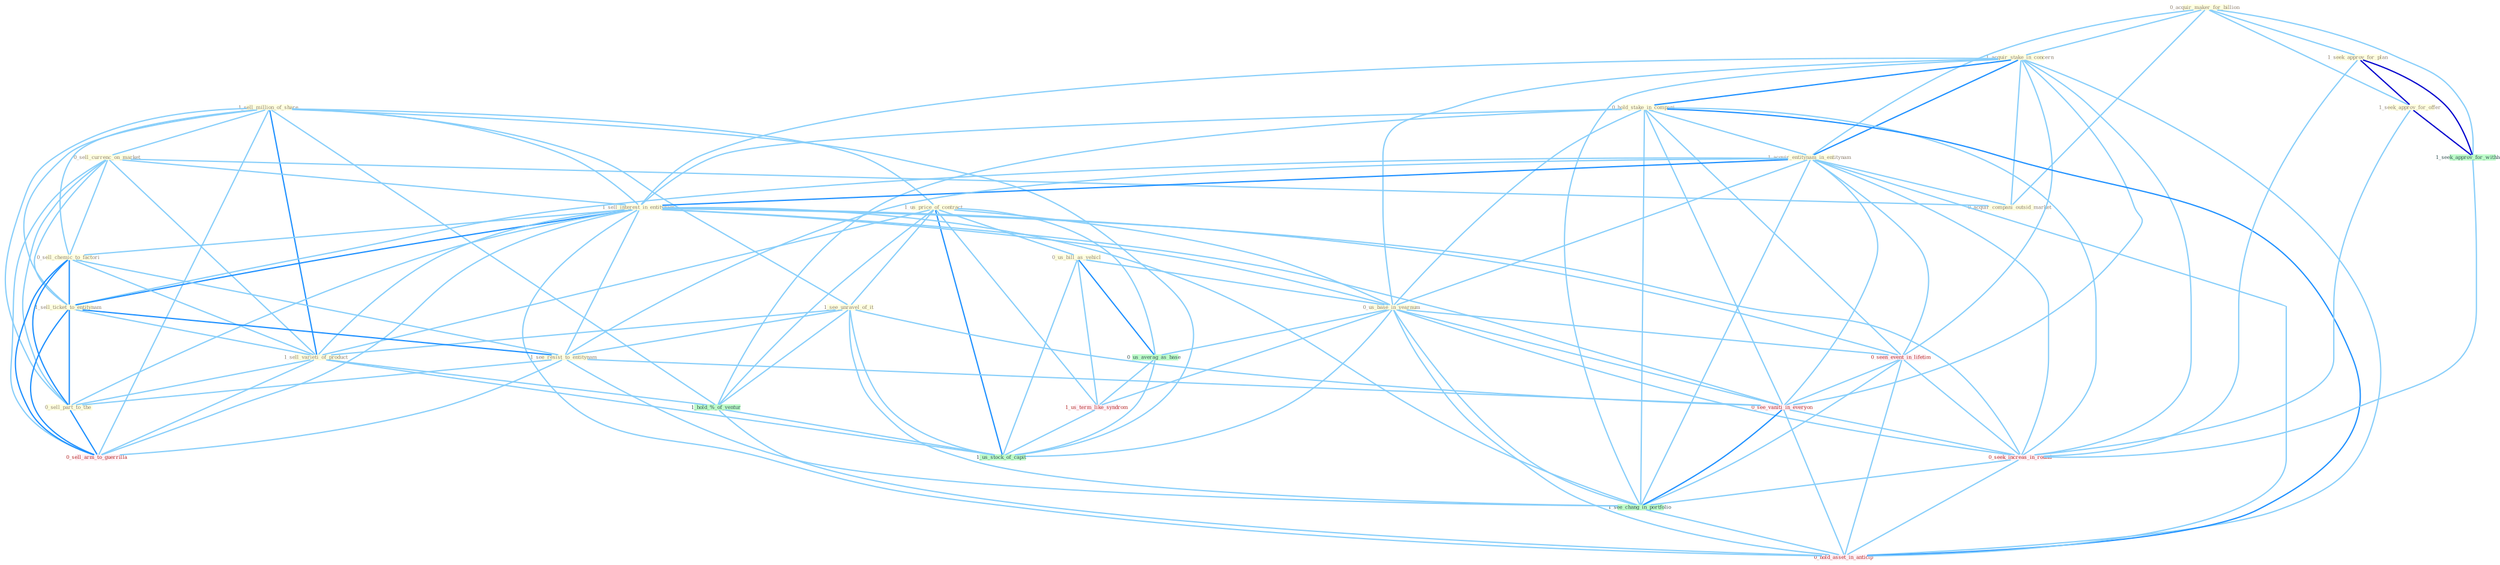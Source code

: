 Graph G{ 
    node
    [shape=polygon,style=filled,width=.5,height=.06,color="#BDFCC9",fixedsize=true,fontsize=4,
    fontcolor="#2f4f4f"];
    {node
    [color="#ffffe0", fontcolor="#8b7d6b"] "1_sell_million_of_share " "0_acquir_maker_for_billion " "1_acquir_stake_in_concern " "1_us_price_of_contract " "0_sell_currenc_on_market " "0_hold_stake_in_compani " "1_acquir_entitynam_in_entitynam " "1_seek_approv_for_plan " "1_sell_interest_in_entitynam " "0_acquir_compani_outsid_market " "1_see_unravel_of_it " "0_us_bill_as_vehicl " "0_sell_chemic_to_factori " "0_us_base_in_yearnum " "1_seek_approv_for_offer " "1_sell_ticket_to_entitynam " "1_sell_varieti_of_product " "1_see_resist_to_entitynam " "0_sell_part_to_the "}
{node [color="#fff0f5", fontcolor="#b22222"] "0_seen_event_in_lifetim " "1_us_term_like_syndrom " "0_see_vaniti_in_everyon " "0_sell_arm_to_guerrilla " "0_seek_increas_in_round " "0_hold_asset_in_anticip "}
edge [color="#B0E2FF"];

	"1_sell_million_of_share " -- "1_us_price_of_contract " [w="1", color="#87cefa" ];
	"1_sell_million_of_share " -- "0_sell_currenc_on_market " [w="1", color="#87cefa" ];
	"1_sell_million_of_share " -- "1_sell_interest_in_entitynam " [w="1", color="#87cefa" ];
	"1_sell_million_of_share " -- "1_see_unravel_of_it " [w="1", color="#87cefa" ];
	"1_sell_million_of_share " -- "0_sell_chemic_to_factori " [w="1", color="#87cefa" ];
	"1_sell_million_of_share " -- "1_sell_ticket_to_entitynam " [w="1", color="#87cefa" ];
	"1_sell_million_of_share " -- "1_sell_varieti_of_product " [w="2", color="#1e90ff" , len=0.8];
	"1_sell_million_of_share " -- "0_sell_part_to_the " [w="1", color="#87cefa" ];
	"1_sell_million_of_share " -- "1_hold_%_of_ventur " [w="1", color="#87cefa" ];
	"1_sell_million_of_share " -- "0_sell_arm_to_guerrilla " [w="1", color="#87cefa" ];
	"1_sell_million_of_share " -- "1_us_stock_of_capit " [w="1", color="#87cefa" ];
	"0_acquir_maker_for_billion " -- "1_acquir_stake_in_concern " [w="1", color="#87cefa" ];
	"0_acquir_maker_for_billion " -- "1_acquir_entitynam_in_entitynam " [w="1", color="#87cefa" ];
	"0_acquir_maker_for_billion " -- "1_seek_approv_for_plan " [w="1", color="#87cefa" ];
	"0_acquir_maker_for_billion " -- "0_acquir_compani_outsid_market " [w="1", color="#87cefa" ];
	"0_acquir_maker_for_billion " -- "1_seek_approv_for_offer " [w="1", color="#87cefa" ];
	"0_acquir_maker_for_billion " -- "1_seek_approv_for_withhold " [w="1", color="#87cefa" ];
	"1_acquir_stake_in_concern " -- "0_hold_stake_in_compani " [w="2", color="#1e90ff" , len=0.8];
	"1_acquir_stake_in_concern " -- "1_acquir_entitynam_in_entitynam " [w="2", color="#1e90ff" , len=0.8];
	"1_acquir_stake_in_concern " -- "1_sell_interest_in_entitynam " [w="1", color="#87cefa" ];
	"1_acquir_stake_in_concern " -- "0_acquir_compani_outsid_market " [w="1", color="#87cefa" ];
	"1_acquir_stake_in_concern " -- "0_us_base_in_yearnum " [w="1", color="#87cefa" ];
	"1_acquir_stake_in_concern " -- "0_seen_event_in_lifetim " [w="1", color="#87cefa" ];
	"1_acquir_stake_in_concern " -- "0_see_vaniti_in_everyon " [w="1", color="#87cefa" ];
	"1_acquir_stake_in_concern " -- "0_seek_increas_in_round " [w="1", color="#87cefa" ];
	"1_acquir_stake_in_concern " -- "1_see_chang_in_portfolio " [w="1", color="#87cefa" ];
	"1_acquir_stake_in_concern " -- "0_hold_asset_in_anticip " [w="1", color="#87cefa" ];
	"1_us_price_of_contract " -- "1_see_unravel_of_it " [w="1", color="#87cefa" ];
	"1_us_price_of_contract " -- "0_us_bill_as_vehicl " [w="1", color="#87cefa" ];
	"1_us_price_of_contract " -- "0_us_base_in_yearnum " [w="1", color="#87cefa" ];
	"1_us_price_of_contract " -- "1_sell_varieti_of_product " [w="1", color="#87cefa" ];
	"1_us_price_of_contract " -- "0_us_averag_as_base " [w="1", color="#87cefa" ];
	"1_us_price_of_contract " -- "1_us_term_like_syndrom " [w="1", color="#87cefa" ];
	"1_us_price_of_contract " -- "1_hold_%_of_ventur " [w="1", color="#87cefa" ];
	"1_us_price_of_contract " -- "1_us_stock_of_capit " [w="2", color="#1e90ff" , len=0.8];
	"0_sell_currenc_on_market " -- "1_sell_interest_in_entitynam " [w="1", color="#87cefa" ];
	"0_sell_currenc_on_market " -- "0_acquir_compani_outsid_market " [w="1", color="#87cefa" ];
	"0_sell_currenc_on_market " -- "0_sell_chemic_to_factori " [w="1", color="#87cefa" ];
	"0_sell_currenc_on_market " -- "1_sell_ticket_to_entitynam " [w="1", color="#87cefa" ];
	"0_sell_currenc_on_market " -- "1_sell_varieti_of_product " [w="1", color="#87cefa" ];
	"0_sell_currenc_on_market " -- "0_sell_part_to_the " [w="1", color="#87cefa" ];
	"0_sell_currenc_on_market " -- "0_sell_arm_to_guerrilla " [w="1", color="#87cefa" ];
	"0_hold_stake_in_compani " -- "1_acquir_entitynam_in_entitynam " [w="1", color="#87cefa" ];
	"0_hold_stake_in_compani " -- "1_sell_interest_in_entitynam " [w="1", color="#87cefa" ];
	"0_hold_stake_in_compani " -- "0_us_base_in_yearnum " [w="1", color="#87cefa" ];
	"0_hold_stake_in_compani " -- "0_seen_event_in_lifetim " [w="1", color="#87cefa" ];
	"0_hold_stake_in_compani " -- "1_hold_%_of_ventur " [w="1", color="#87cefa" ];
	"0_hold_stake_in_compani " -- "0_see_vaniti_in_everyon " [w="1", color="#87cefa" ];
	"0_hold_stake_in_compani " -- "0_seek_increas_in_round " [w="1", color="#87cefa" ];
	"0_hold_stake_in_compani " -- "1_see_chang_in_portfolio " [w="1", color="#87cefa" ];
	"0_hold_stake_in_compani " -- "0_hold_asset_in_anticip " [w="2", color="#1e90ff" , len=0.8];
	"1_acquir_entitynam_in_entitynam " -- "1_sell_interest_in_entitynam " [w="2", color="#1e90ff" , len=0.8];
	"1_acquir_entitynam_in_entitynam " -- "0_acquir_compani_outsid_market " [w="1", color="#87cefa" ];
	"1_acquir_entitynam_in_entitynam " -- "0_us_base_in_yearnum " [w="1", color="#87cefa" ];
	"1_acquir_entitynam_in_entitynam " -- "1_sell_ticket_to_entitynam " [w="1", color="#87cefa" ];
	"1_acquir_entitynam_in_entitynam " -- "1_see_resist_to_entitynam " [w="1", color="#87cefa" ];
	"1_acquir_entitynam_in_entitynam " -- "0_seen_event_in_lifetim " [w="1", color="#87cefa" ];
	"1_acquir_entitynam_in_entitynam " -- "0_see_vaniti_in_everyon " [w="1", color="#87cefa" ];
	"1_acquir_entitynam_in_entitynam " -- "0_seek_increas_in_round " [w="1", color="#87cefa" ];
	"1_acquir_entitynam_in_entitynam " -- "1_see_chang_in_portfolio " [w="1", color="#87cefa" ];
	"1_acquir_entitynam_in_entitynam " -- "0_hold_asset_in_anticip " [w="1", color="#87cefa" ];
	"1_seek_approv_for_plan " -- "1_seek_approv_for_offer " [w="3", color="#0000cd" , len=0.6];
	"1_seek_approv_for_plan " -- "1_seek_approv_for_withhold " [w="3", color="#0000cd" , len=0.6];
	"1_seek_approv_for_plan " -- "0_seek_increas_in_round " [w="1", color="#87cefa" ];
	"1_sell_interest_in_entitynam " -- "0_sell_chemic_to_factori " [w="1", color="#87cefa" ];
	"1_sell_interest_in_entitynam " -- "0_us_base_in_yearnum " [w="1", color="#87cefa" ];
	"1_sell_interest_in_entitynam " -- "1_sell_ticket_to_entitynam " [w="2", color="#1e90ff" , len=0.8];
	"1_sell_interest_in_entitynam " -- "1_sell_varieti_of_product " [w="1", color="#87cefa" ];
	"1_sell_interest_in_entitynam " -- "1_see_resist_to_entitynam " [w="1", color="#87cefa" ];
	"1_sell_interest_in_entitynam " -- "0_sell_part_to_the " [w="1", color="#87cefa" ];
	"1_sell_interest_in_entitynam " -- "0_seen_event_in_lifetim " [w="1", color="#87cefa" ];
	"1_sell_interest_in_entitynam " -- "0_see_vaniti_in_everyon " [w="1", color="#87cefa" ];
	"1_sell_interest_in_entitynam " -- "0_sell_arm_to_guerrilla " [w="1", color="#87cefa" ];
	"1_sell_interest_in_entitynam " -- "0_seek_increas_in_round " [w="1", color="#87cefa" ];
	"1_sell_interest_in_entitynam " -- "1_see_chang_in_portfolio " [w="1", color="#87cefa" ];
	"1_sell_interest_in_entitynam " -- "0_hold_asset_in_anticip " [w="1", color="#87cefa" ];
	"1_see_unravel_of_it " -- "1_sell_varieti_of_product " [w="1", color="#87cefa" ];
	"1_see_unravel_of_it " -- "1_see_resist_to_entitynam " [w="1", color="#87cefa" ];
	"1_see_unravel_of_it " -- "1_hold_%_of_ventur " [w="1", color="#87cefa" ];
	"1_see_unravel_of_it " -- "0_see_vaniti_in_everyon " [w="1", color="#87cefa" ];
	"1_see_unravel_of_it " -- "1_us_stock_of_capit " [w="1", color="#87cefa" ];
	"1_see_unravel_of_it " -- "1_see_chang_in_portfolio " [w="1", color="#87cefa" ];
	"0_us_bill_as_vehicl " -- "0_us_base_in_yearnum " [w="1", color="#87cefa" ];
	"0_us_bill_as_vehicl " -- "0_us_averag_as_base " [w="2", color="#1e90ff" , len=0.8];
	"0_us_bill_as_vehicl " -- "1_us_term_like_syndrom " [w="1", color="#87cefa" ];
	"0_us_bill_as_vehicl " -- "1_us_stock_of_capit " [w="1", color="#87cefa" ];
	"0_sell_chemic_to_factori " -- "1_sell_ticket_to_entitynam " [w="2", color="#1e90ff" , len=0.8];
	"0_sell_chemic_to_factori " -- "1_sell_varieti_of_product " [w="1", color="#87cefa" ];
	"0_sell_chemic_to_factori " -- "1_see_resist_to_entitynam " [w="1", color="#87cefa" ];
	"0_sell_chemic_to_factori " -- "0_sell_part_to_the " [w="2", color="#1e90ff" , len=0.8];
	"0_sell_chemic_to_factori " -- "0_sell_arm_to_guerrilla " [w="2", color="#1e90ff" , len=0.8];
	"0_us_base_in_yearnum " -- "0_seen_event_in_lifetim " [w="1", color="#87cefa" ];
	"0_us_base_in_yearnum " -- "0_us_averag_as_base " [w="1", color="#87cefa" ];
	"0_us_base_in_yearnum " -- "1_us_term_like_syndrom " [w="1", color="#87cefa" ];
	"0_us_base_in_yearnum " -- "0_see_vaniti_in_everyon " [w="1", color="#87cefa" ];
	"0_us_base_in_yearnum " -- "0_seek_increas_in_round " [w="1", color="#87cefa" ];
	"0_us_base_in_yearnum " -- "1_us_stock_of_capit " [w="1", color="#87cefa" ];
	"0_us_base_in_yearnum " -- "1_see_chang_in_portfolio " [w="1", color="#87cefa" ];
	"0_us_base_in_yearnum " -- "0_hold_asset_in_anticip " [w="1", color="#87cefa" ];
	"1_seek_approv_for_offer " -- "1_seek_approv_for_withhold " [w="3", color="#0000cd" , len=0.6];
	"1_seek_approv_for_offer " -- "0_seek_increas_in_round " [w="1", color="#87cefa" ];
	"1_sell_ticket_to_entitynam " -- "1_sell_varieti_of_product " [w="1", color="#87cefa" ];
	"1_sell_ticket_to_entitynam " -- "1_see_resist_to_entitynam " [w="2", color="#1e90ff" , len=0.8];
	"1_sell_ticket_to_entitynam " -- "0_sell_part_to_the " [w="2", color="#1e90ff" , len=0.8];
	"1_sell_ticket_to_entitynam " -- "0_sell_arm_to_guerrilla " [w="2", color="#1e90ff" , len=0.8];
	"1_sell_varieti_of_product " -- "0_sell_part_to_the " [w="1", color="#87cefa" ];
	"1_sell_varieti_of_product " -- "1_hold_%_of_ventur " [w="1", color="#87cefa" ];
	"1_sell_varieti_of_product " -- "0_sell_arm_to_guerrilla " [w="1", color="#87cefa" ];
	"1_sell_varieti_of_product " -- "1_us_stock_of_capit " [w="1", color="#87cefa" ];
	"1_see_resist_to_entitynam " -- "0_sell_part_to_the " [w="1", color="#87cefa" ];
	"1_see_resist_to_entitynam " -- "0_see_vaniti_in_everyon " [w="1", color="#87cefa" ];
	"1_see_resist_to_entitynam " -- "0_sell_arm_to_guerrilla " [w="1", color="#87cefa" ];
	"1_see_resist_to_entitynam " -- "1_see_chang_in_portfolio " [w="1", color="#87cefa" ];
	"0_sell_part_to_the " -- "0_sell_arm_to_guerrilla " [w="2", color="#1e90ff" , len=0.8];
	"0_seen_event_in_lifetim " -- "0_see_vaniti_in_everyon " [w="1", color="#87cefa" ];
	"0_seen_event_in_lifetim " -- "0_seek_increas_in_round " [w="1", color="#87cefa" ];
	"0_seen_event_in_lifetim " -- "1_see_chang_in_portfolio " [w="1", color="#87cefa" ];
	"0_seen_event_in_lifetim " -- "0_hold_asset_in_anticip " [w="1", color="#87cefa" ];
	"0_us_averag_as_base " -- "1_us_term_like_syndrom " [w="1", color="#87cefa" ];
	"0_us_averag_as_base " -- "1_us_stock_of_capit " [w="1", color="#87cefa" ];
	"1_us_term_like_syndrom " -- "1_us_stock_of_capit " [w="1", color="#87cefa" ];
	"1_seek_approv_for_withhold " -- "0_seek_increas_in_round " [w="1", color="#87cefa" ];
	"1_hold_%_of_ventur " -- "1_us_stock_of_capit " [w="1", color="#87cefa" ];
	"1_hold_%_of_ventur " -- "0_hold_asset_in_anticip " [w="1", color="#87cefa" ];
	"0_see_vaniti_in_everyon " -- "0_seek_increas_in_round " [w="1", color="#87cefa" ];
	"0_see_vaniti_in_everyon " -- "1_see_chang_in_portfolio " [w="2", color="#1e90ff" , len=0.8];
	"0_see_vaniti_in_everyon " -- "0_hold_asset_in_anticip " [w="1", color="#87cefa" ];
	"0_seek_increas_in_round " -- "1_see_chang_in_portfolio " [w="1", color="#87cefa" ];
	"0_seek_increas_in_round " -- "0_hold_asset_in_anticip " [w="1", color="#87cefa" ];
	"1_see_chang_in_portfolio " -- "0_hold_asset_in_anticip " [w="1", color="#87cefa" ];
}